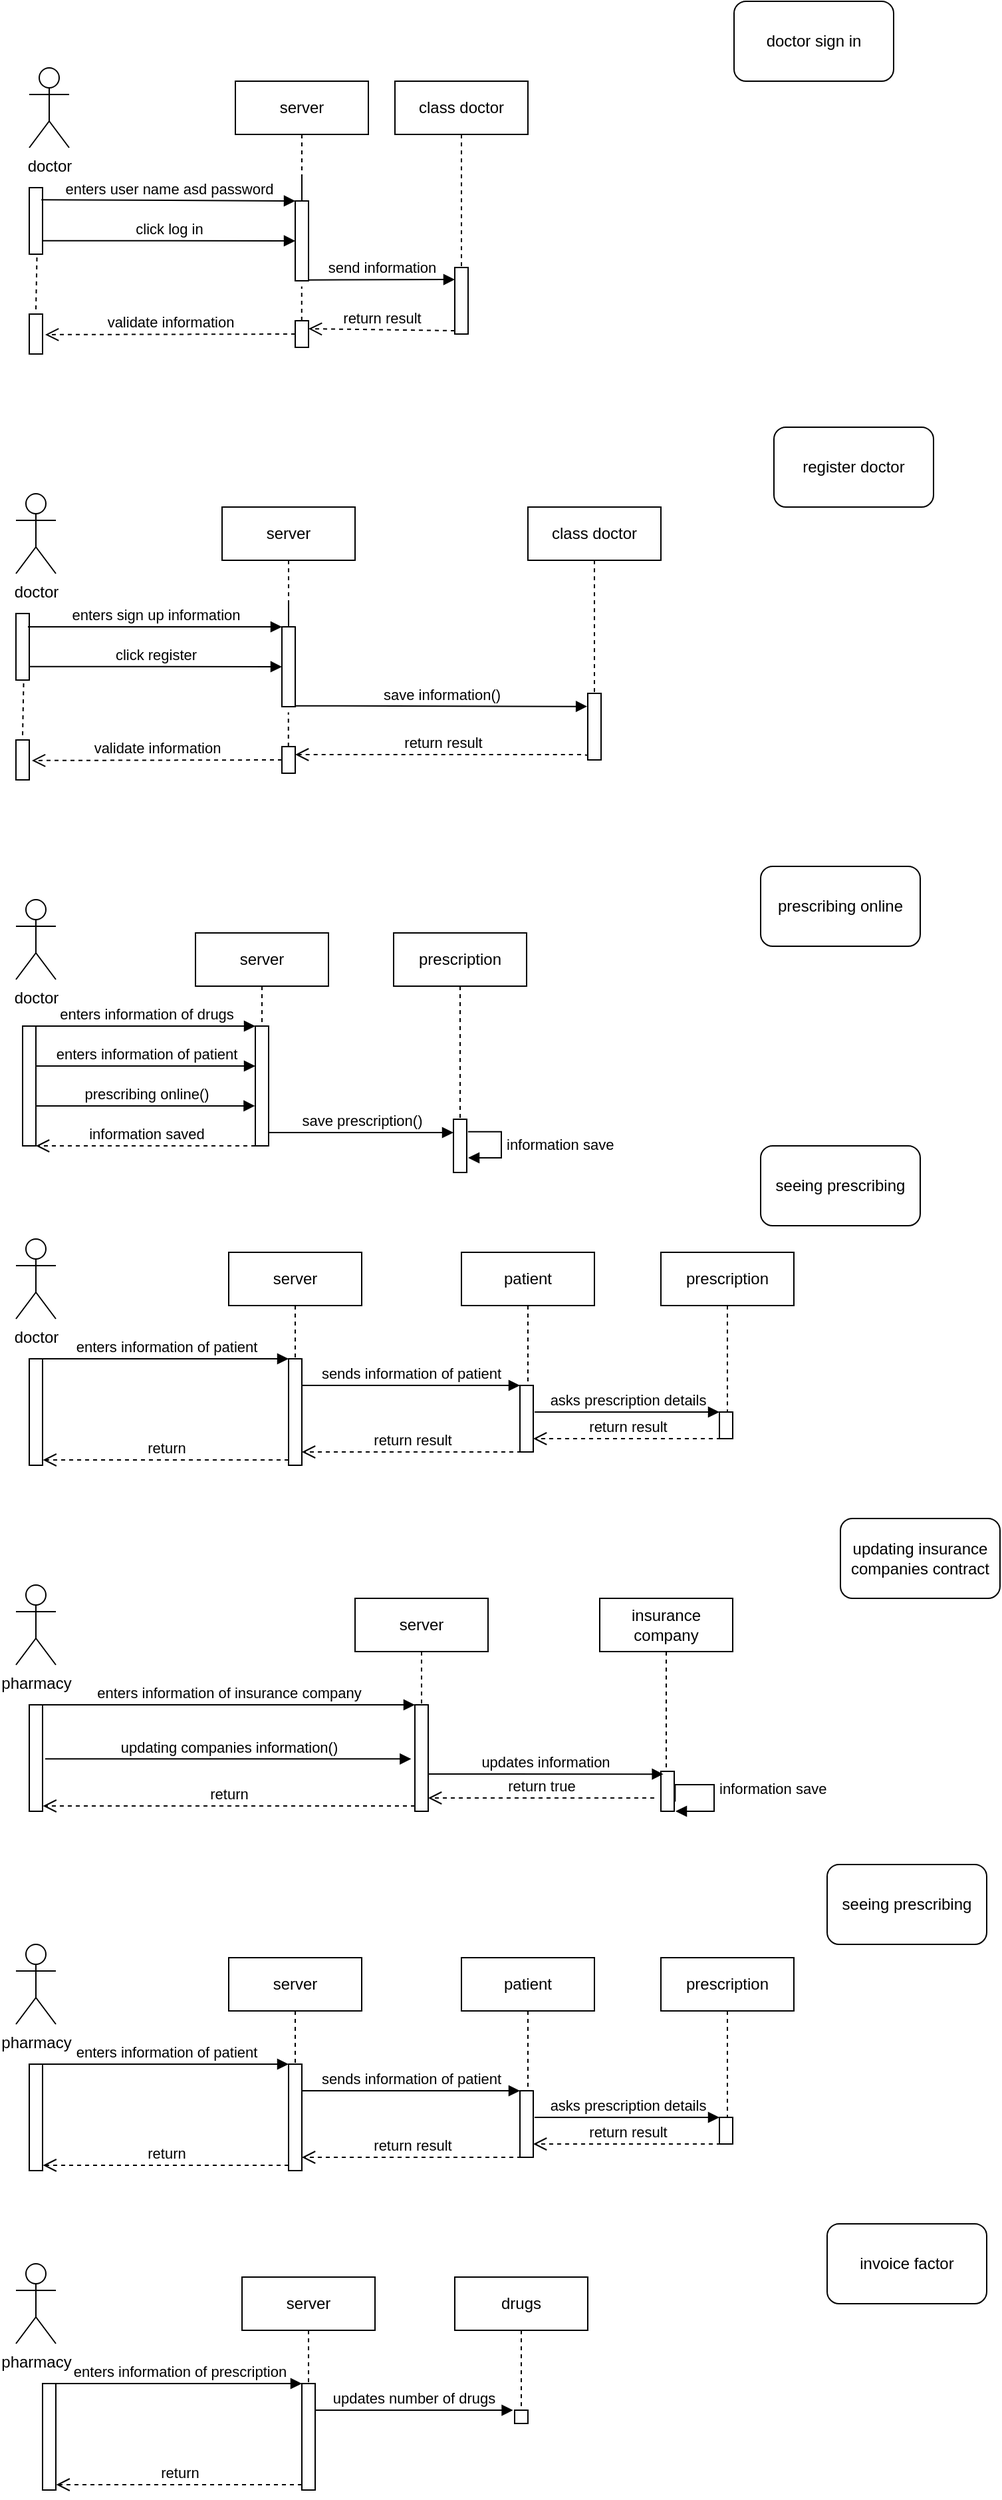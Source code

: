 <mxfile version="12.4.2" type="device" pages="1"><diagram id="AvdZbfUCP2ZjlpHCM8x8" name="Page-1"><mxGraphModel dx="1024" dy="617" grid="1" gridSize="10" guides="1" tooltips="1" connect="1" arrows="1" fold="1" page="1" pageScale="1" pageWidth="850" pageHeight="1400" math="0" shadow="0"><root><mxCell id="0"/><mxCell id="1" parent="0"/><mxCell id="Vhu2_mnyDMOVfJpWi4DZ-44" value="doctor" style="shape=umlActor;verticalLabelPosition=bottom;labelBackgroundColor=#ffffff;verticalAlign=top;html=1;" parent="1" vertex="1"><mxGeometry x="50" y="330" width="30" height="60" as="geometry"/></mxCell><mxCell id="Vhu2_mnyDMOVfJpWi4DZ-53" value="" style="html=1;points=[];perimeter=orthogonalPerimeter;" parent="1" vertex="1"><mxGeometry x="50" y="420" width="10" height="50" as="geometry"/></mxCell><mxCell id="Vhu2_mnyDMOVfJpWi4DZ-54" value="enters user name asd password" style="html=1;verticalAlign=bottom;endArrow=block;exitX=0.911;exitY=0.182;exitDx=0;exitDy=0;exitPerimeter=0;" parent="1" source="Vhu2_mnyDMOVfJpWi4DZ-53" target="Vhu2_mnyDMOVfJpWi4DZ-58" edge="1"><mxGeometry relative="1" as="geometry"><mxPoint x="130" y="420" as="sourcePoint"/><mxPoint x="250" y="427" as="targetPoint"/><Array as="points"/></mxGeometry></mxCell><mxCell id="Vhu2_mnyDMOVfJpWi4DZ-56" value="validate information" style="html=1;verticalAlign=bottom;endArrow=open;dashed=1;endSize=8;entryX=1.2;entryY=0.515;entryDx=0;entryDy=0;entryPerimeter=0;" parent="1" target="Vhu2_mnyDMOVfJpWi4DZ-77" edge="1"><mxGeometry relative="1" as="geometry"><mxPoint x="73" y="529.5" as="targetPoint"/><mxPoint x="250" y="530" as="sourcePoint"/></mxGeometry></mxCell><mxCell id="Vhu2_mnyDMOVfJpWi4DZ-57" value="click log in" style="html=1;verticalAlign=bottom;endArrow=block;exitX=1.178;exitY=0.122;exitDx=0;exitDy=0;exitPerimeter=0;" parent="1" edge="1"><mxGeometry relative="1" as="geometry"><mxPoint x="59.78" y="459.82" as="sourcePoint"/><mxPoint x="250" y="460" as="targetPoint"/><Array as="points"/></mxGeometry></mxCell><mxCell id="Vhu2_mnyDMOVfJpWi4DZ-76" value="" style="edgeStyle=orthogonalEdgeStyle;rounded=0;orthogonalLoop=1;jettySize=auto;html=1;" parent="1" source="Vhu2_mnyDMOVfJpWi4DZ-58" target="Vhu2_mnyDMOVfJpWi4DZ-59" edge="1"><mxGeometry relative="1" as="geometry"/></mxCell><mxCell id="Vhu2_mnyDMOVfJpWi4DZ-58" value="" style="html=1;points=[];perimeter=orthogonalPerimeter;" parent="1" vertex="1"><mxGeometry x="250" y="430" width="10" height="60" as="geometry"/></mxCell><mxCell id="Vhu2_mnyDMOVfJpWi4DZ-59" value="server" style="shape=umlLifeline;perimeter=lifelinePerimeter;whiteSpace=wrap;html=1;container=1;collapsible=0;recursiveResize=0;outlineConnect=0;" parent="1" vertex="1"><mxGeometry x="205" y="340" width="100" height="90" as="geometry"/></mxCell><mxCell id="Vhu2_mnyDMOVfJpWi4DZ-63" value="" style="html=1;points=[];perimeter=orthogonalPerimeter;" parent="1" vertex="1"><mxGeometry x="370" y="480" width="10" height="50" as="geometry"/></mxCell><mxCell id="Vhu2_mnyDMOVfJpWi4DZ-65" value="return result" style="html=1;verticalAlign=bottom;endArrow=open;dashed=1;endSize=8;exitX=0;exitY=0.95;" parent="1" source="Vhu2_mnyDMOVfJpWi4DZ-63" edge="1"><mxGeometry relative="1" as="geometry"><mxPoint x="260" y="526" as="targetPoint"/></mxGeometry></mxCell><mxCell id="Vhu2_mnyDMOVfJpWi4DZ-66" value="" style="endArrow=none;dashed=1;html=1;entryX=0.489;entryY=1.07;entryDx=0;entryDy=0;entryPerimeter=0;" parent="1" source="Vhu2_mnyDMOVfJpWi4DZ-71" target="Vhu2_mnyDMOVfJpWi4DZ-58" edge="1"><mxGeometry width="50" height="50" relative="1" as="geometry"><mxPoint x="255" y="590" as="sourcePoint"/><mxPoint x="280" y="490" as="targetPoint"/></mxGeometry></mxCell><mxCell id="Vhu2_mnyDMOVfJpWi4DZ-67" value="class doctor" style="shape=umlLifeline;perimeter=lifelinePerimeter;whiteSpace=wrap;html=1;container=1;collapsible=0;recursiveResize=0;outlineConnect=0;" parent="1" vertex="1"><mxGeometry x="325" y="340" width="100" height="140" as="geometry"/></mxCell><mxCell id="Vhu2_mnyDMOVfJpWi4DZ-71" value="" style="html=1;points=[];perimeter=orthogonalPerimeter;" parent="1" vertex="1"><mxGeometry x="250" y="520" width="10" height="20" as="geometry"/></mxCell><mxCell id="Vhu2_mnyDMOVfJpWi4DZ-73" value="send information" style="html=1;verticalAlign=bottom;endArrow=block;exitX=1.178;exitY=0.122;exitDx=0;exitDy=0;exitPerimeter=0;" parent="1" edge="1"><mxGeometry relative="1" as="geometry"><mxPoint x="259.78" y="489.32" as="sourcePoint"/><mxPoint x="370" y="489" as="targetPoint"/><Array as="points"/></mxGeometry></mxCell><mxCell id="Vhu2_mnyDMOVfJpWi4DZ-77" value="" style="html=1;points=[];perimeter=orthogonalPerimeter;" parent="1" vertex="1"><mxGeometry x="50" y="515" width="10" height="30" as="geometry"/></mxCell><mxCell id="Vhu2_mnyDMOVfJpWi4DZ-78" value="" style="endArrow=none;dashed=1;html=1;exitX=0.5;exitY=-0.119;exitDx=0;exitDy=0;exitPerimeter=0;entryX=0.578;entryY=1.036;entryDx=0;entryDy=0;entryPerimeter=0;" parent="1" source="Vhu2_mnyDMOVfJpWi4DZ-77" target="Vhu2_mnyDMOVfJpWi4DZ-53" edge="1"><mxGeometry width="50" height="50" relative="1" as="geometry"><mxPoint x="50" y="510" as="sourcePoint"/><mxPoint x="63" y="470" as="targetPoint"/></mxGeometry></mxCell><mxCell id="Vhu2_mnyDMOVfJpWi4DZ-82" value="doctor sign in" style="rounded=1;whiteSpace=wrap;html=1;" parent="1" vertex="1"><mxGeometry x="580" y="280" width="120" height="60" as="geometry"/></mxCell><mxCell id="Vhu2_mnyDMOVfJpWi4DZ-83" value="doctor" style="shape=umlActor;verticalLabelPosition=bottom;labelBackgroundColor=#ffffff;verticalAlign=top;html=1;" parent="1" vertex="1"><mxGeometry x="40" y="650" width="30" height="60" as="geometry"/></mxCell><mxCell id="Vhu2_mnyDMOVfJpWi4DZ-84" value="" style="html=1;points=[];perimeter=orthogonalPerimeter;" parent="1" vertex="1"><mxGeometry x="40" y="740" width="10" height="50" as="geometry"/></mxCell><mxCell id="Vhu2_mnyDMOVfJpWi4DZ-85" value="enters sign up information" style="html=1;verticalAlign=bottom;endArrow=block;" parent="1" target="Vhu2_mnyDMOVfJpWi4DZ-89" edge="1"><mxGeometry relative="1" as="geometry"><mxPoint x="49" y="750" as="sourcePoint"/><mxPoint x="240" y="747" as="targetPoint"/><Array as="points"/></mxGeometry></mxCell><mxCell id="Vhu2_mnyDMOVfJpWi4DZ-86" value="validate information" style="html=1;verticalAlign=bottom;endArrow=open;dashed=1;endSize=8;entryX=1.2;entryY=0.515;entryDx=0;entryDy=0;entryPerimeter=0;" parent="1" target="Vhu2_mnyDMOVfJpWi4DZ-97" edge="1"><mxGeometry relative="1" as="geometry"><mxPoint x="63" y="849.5" as="targetPoint"/><mxPoint x="240" y="850" as="sourcePoint"/></mxGeometry></mxCell><mxCell id="Vhu2_mnyDMOVfJpWi4DZ-87" value="click register" style="html=1;verticalAlign=bottom;endArrow=block;exitX=1.178;exitY=0.122;exitDx=0;exitDy=0;exitPerimeter=0;" parent="1" edge="1"><mxGeometry relative="1" as="geometry"><mxPoint x="49.78" y="779.82" as="sourcePoint"/><mxPoint x="240" y="780" as="targetPoint"/><Array as="points"/></mxGeometry></mxCell><mxCell id="Vhu2_mnyDMOVfJpWi4DZ-88" value="" style="edgeStyle=orthogonalEdgeStyle;rounded=0;orthogonalLoop=1;jettySize=auto;html=1;" parent="1" source="Vhu2_mnyDMOVfJpWi4DZ-89" target="Vhu2_mnyDMOVfJpWi4DZ-90" edge="1"><mxGeometry relative="1" as="geometry"/></mxCell><mxCell id="Vhu2_mnyDMOVfJpWi4DZ-89" value="" style="html=1;points=[];perimeter=orthogonalPerimeter;" parent="1" vertex="1"><mxGeometry x="240" y="750" width="10" height="60" as="geometry"/></mxCell><mxCell id="Vhu2_mnyDMOVfJpWi4DZ-90" value="server" style="shape=umlLifeline;perimeter=lifelinePerimeter;whiteSpace=wrap;html=1;container=1;collapsible=0;recursiveResize=0;outlineConnect=0;" parent="1" vertex="1"><mxGeometry x="195" y="660" width="100" height="90" as="geometry"/></mxCell><mxCell id="Vhu2_mnyDMOVfJpWi4DZ-91" value="" style="html=1;points=[];perimeter=orthogonalPerimeter;" parent="1" vertex="1"><mxGeometry x="470" y="800" width="10" height="50" as="geometry"/></mxCell><mxCell id="Vhu2_mnyDMOVfJpWi4DZ-92" value="return result" style="html=1;verticalAlign=bottom;endArrow=open;dashed=1;endSize=8;exitX=0;exitY=0.95;" parent="1" source="Vhu2_mnyDMOVfJpWi4DZ-91" edge="1"><mxGeometry relative="1" as="geometry"><mxPoint x="250" y="846" as="targetPoint"/><Array as="points"><mxPoint x="470" y="846"/></Array></mxGeometry></mxCell><mxCell id="Vhu2_mnyDMOVfJpWi4DZ-93" value="" style="endArrow=none;dashed=1;html=1;entryX=0.489;entryY=1.07;entryDx=0;entryDy=0;entryPerimeter=0;" parent="1" source="Vhu2_mnyDMOVfJpWi4DZ-95" target="Vhu2_mnyDMOVfJpWi4DZ-89" edge="1"><mxGeometry width="50" height="50" relative="1" as="geometry"><mxPoint x="245" y="910" as="sourcePoint"/><mxPoint x="270" y="810" as="targetPoint"/></mxGeometry></mxCell><mxCell id="Vhu2_mnyDMOVfJpWi4DZ-94" value="class doctor" style="shape=umlLifeline;perimeter=lifelinePerimeter;whiteSpace=wrap;html=1;container=1;collapsible=0;recursiveResize=0;outlineConnect=0;" parent="1" vertex="1"><mxGeometry x="425" y="660" width="100" height="140" as="geometry"/></mxCell><mxCell id="Vhu2_mnyDMOVfJpWi4DZ-95" value="" style="html=1;points=[];perimeter=orthogonalPerimeter;" parent="1" vertex="1"><mxGeometry x="240" y="840" width="10" height="20" as="geometry"/></mxCell><mxCell id="Vhu2_mnyDMOVfJpWi4DZ-96" value="save information()" style="html=1;verticalAlign=bottom;endArrow=block;exitX=1.178;exitY=0.122;exitDx=0;exitDy=0;exitPerimeter=0;entryX=-0.042;entryY=0.197;entryDx=0;entryDy=0;entryPerimeter=0;" parent="1" target="Vhu2_mnyDMOVfJpWi4DZ-91" edge="1"><mxGeometry relative="1" as="geometry"><mxPoint x="249.78" y="809.32" as="sourcePoint"/><mxPoint x="360" y="809" as="targetPoint"/><Array as="points"/></mxGeometry></mxCell><mxCell id="Vhu2_mnyDMOVfJpWi4DZ-97" value="" style="html=1;points=[];perimeter=orthogonalPerimeter;" parent="1" vertex="1"><mxGeometry x="40" y="835" width="10" height="30" as="geometry"/></mxCell><mxCell id="Vhu2_mnyDMOVfJpWi4DZ-98" value="" style="endArrow=none;dashed=1;html=1;exitX=0.5;exitY=-0.119;exitDx=0;exitDy=0;exitPerimeter=0;entryX=0.578;entryY=1.036;entryDx=0;entryDy=0;entryPerimeter=0;" parent="1" source="Vhu2_mnyDMOVfJpWi4DZ-97" target="Vhu2_mnyDMOVfJpWi4DZ-84" edge="1"><mxGeometry width="50" height="50" relative="1" as="geometry"><mxPoint x="40" y="830" as="sourcePoint"/><mxPoint x="53" y="790" as="targetPoint"/></mxGeometry></mxCell><mxCell id="Vhu2_mnyDMOVfJpWi4DZ-99" value="register doctor" style="rounded=1;whiteSpace=wrap;html=1;" parent="1" vertex="1"><mxGeometry x="610" y="600" width="120" height="60" as="geometry"/></mxCell><mxCell id="Vhu2_mnyDMOVfJpWi4DZ-105" value="doctor" style="shape=umlActor;verticalLabelPosition=bottom;labelBackgroundColor=#ffffff;verticalAlign=top;html=1;outlineConnect=0;" parent="1" vertex="1"><mxGeometry x="40" y="1210" width="30" height="60" as="geometry"/></mxCell><mxCell id="Vhu2_mnyDMOVfJpWi4DZ-114" value="" style="html=1;points=[];perimeter=orthogonalPerimeter;" parent="1" vertex="1"><mxGeometry x="45" y="1050" width="10" height="90" as="geometry"/></mxCell><mxCell id="Vhu2_mnyDMOVfJpWi4DZ-115" value="enters information of drugs" style="html=1;verticalAlign=bottom;endArrow=block;" parent="1" source="Vhu2_mnyDMOVfJpWi4DZ-114" edge="1"><mxGeometry relative="1" as="geometry"><mxPoint x="115" y="1040" as="sourcePoint"/><mxPoint x="220" y="1050" as="targetPoint"/><Array as="points"><mxPoint x="120" y="1050"/></Array></mxGeometry></mxCell><mxCell id="Vhu2_mnyDMOVfJpWi4DZ-117" value="enters information of patient" style="html=1;verticalAlign=bottom;endArrow=block;" parent="1" source="Vhu2_mnyDMOVfJpWi4DZ-114" edge="1"><mxGeometry relative="1" as="geometry"><mxPoint x="55" y="1069.5" as="sourcePoint"/><mxPoint x="220" y="1080" as="targetPoint"/><Array as="points"/></mxGeometry></mxCell><mxCell id="Vhu2_mnyDMOVfJpWi4DZ-118" value="" style="html=1;points=[];perimeter=orthogonalPerimeter;" parent="1" vertex="1"><mxGeometry x="220" y="1050" width="10" height="90" as="geometry"/></mxCell><mxCell id="Vhu2_mnyDMOVfJpWi4DZ-119" value="prescribing online()" style="html=1;verticalAlign=bottom;endArrow=block;entryX=-0.028;entryY=0.666;entryDx=0;entryDy=0;entryPerimeter=0;" parent="1" source="Vhu2_mnyDMOVfJpWi4DZ-114" target="Vhu2_mnyDMOVfJpWi4DZ-118" edge="1"><mxGeometry relative="1" as="geometry"><mxPoint x="54.81" y="1100.1" as="sourcePoint"/><mxPoint x="220" y="1100.5" as="targetPoint"/><Array as="points"/></mxGeometry></mxCell><mxCell id="Vhu2_mnyDMOVfJpWi4DZ-120" value="server" style="shape=umlLifeline;perimeter=lifelinePerimeter;whiteSpace=wrap;html=1;container=1;collapsible=0;recursiveResize=0;outlineConnect=0;" parent="1" vertex="1"><mxGeometry x="175" y="980" width="100" height="70" as="geometry"/></mxCell><mxCell id="Vhu2_mnyDMOVfJpWi4DZ-132" value="prescribing online" style="rounded=1;whiteSpace=wrap;html=1;" parent="1" vertex="1"><mxGeometry x="600" y="930" width="120" height="60" as="geometry"/></mxCell><mxCell id="Vhu2_mnyDMOVfJpWi4DZ-135" value="information saved" style="html=1;verticalAlign=bottom;endArrow=open;dashed=1;endSize=8;exitX=0;exitY=1;exitDx=0;exitDy=0;exitPerimeter=0;" parent="1" source="Vhu2_mnyDMOVfJpWi4DZ-118" edge="1"><mxGeometry relative="1" as="geometry"><mxPoint x="55" y="1140" as="targetPoint"/><mxPoint x="217" y="1135" as="sourcePoint"/></mxGeometry></mxCell><mxCell id="Vhu2_mnyDMOVfJpWi4DZ-136" value="prescription" style="shape=umlLifeline;perimeter=lifelinePerimeter;whiteSpace=wrap;html=1;container=1;collapsible=0;recursiveResize=0;outlineConnect=0;" parent="1" vertex="1"><mxGeometry x="324" y="980" width="100" height="140" as="geometry"/></mxCell><mxCell id="Vhu2_mnyDMOVfJpWi4DZ-137" value="" style="html=1;points=[];perimeter=orthogonalPerimeter;" parent="1" vertex="1"><mxGeometry x="369" y="1120" width="10" height="40" as="geometry"/></mxCell><mxCell id="Vhu2_mnyDMOVfJpWi4DZ-138" value="save prescription()" style="html=1;verticalAlign=bottom;endArrow=block;" parent="1" source="Vhu2_mnyDMOVfJpWi4DZ-118" target="Vhu2_mnyDMOVfJpWi4DZ-137" edge="1"><mxGeometry width="80" relative="1" as="geometry"><mxPoint x="230" y="1050" as="sourcePoint"/><mxPoint x="310" y="1050" as="targetPoint"/><Array as="points"><mxPoint x="320" y="1130"/></Array></mxGeometry></mxCell><mxCell id="Vhu2_mnyDMOVfJpWi4DZ-144" value="information save" style="edgeStyle=orthogonalEdgeStyle;html=1;align=left;spacingLeft=2;endArrow=block;rounded=0;" parent="1" edge="1"><mxGeometry relative="1" as="geometry"><mxPoint x="379.931" y="1129.431" as="sourcePoint"/><Array as="points"><mxPoint x="405" y="1129"/><mxPoint x="405" y="1149"/></Array><mxPoint x="380" y="1149" as="targetPoint"/></mxGeometry></mxCell><mxCell id="Vhu2_mnyDMOVfJpWi4DZ-145" value="doctor" style="shape=umlActor;verticalLabelPosition=bottom;labelBackgroundColor=#ffffff;verticalAlign=top;html=1;outlineConnect=0;" parent="1" vertex="1"><mxGeometry x="40" y="955" width="30" height="60" as="geometry"/></mxCell><mxCell id="Vhu2_mnyDMOVfJpWi4DZ-146" value="" style="html=1;points=[];perimeter=orthogonalPerimeter;" parent="1" vertex="1"><mxGeometry x="50" y="1300" width="10" height="80" as="geometry"/></mxCell><mxCell id="Vhu2_mnyDMOVfJpWi4DZ-148" value="" style="html=1;points=[];perimeter=orthogonalPerimeter;" parent="1" vertex="1"><mxGeometry x="245" y="1300" width="10" height="80" as="geometry"/></mxCell><mxCell id="Vhu2_mnyDMOVfJpWi4DZ-149" value="enters information of patient" style="html=1;verticalAlign=bottom;endArrow=block;entryX=0;entryY=0;" parent="1" target="Vhu2_mnyDMOVfJpWi4DZ-148" edge="1"><mxGeometry relative="1" as="geometry"><mxPoint x="60" y="1300" as="sourcePoint"/></mxGeometry></mxCell><mxCell id="Vhu2_mnyDMOVfJpWi4DZ-150" value="return" style="html=1;verticalAlign=bottom;endArrow=open;dashed=1;endSize=8;exitX=0;exitY=0.95;entryX=1.03;entryY=0.95;entryDx=0;entryDy=0;entryPerimeter=0;" parent="1" source="Vhu2_mnyDMOVfJpWi4DZ-148" target="Vhu2_mnyDMOVfJpWi4DZ-146" edge="1"><mxGeometry relative="1" as="geometry"><mxPoint x="63" y="1374" as="targetPoint"/></mxGeometry></mxCell><mxCell id="Vhu2_mnyDMOVfJpWi4DZ-154" value="server" style="shape=umlLifeline;perimeter=lifelinePerimeter;whiteSpace=wrap;html=1;container=1;collapsible=0;recursiveResize=0;outlineConnect=0;" parent="1" vertex="1"><mxGeometry x="200" y="1220" width="100" height="80" as="geometry"/></mxCell><mxCell id="Vhu2_mnyDMOVfJpWi4DZ-157" value="" style="html=1;points=[];perimeter=orthogonalPerimeter;" parent="1" vertex="1"><mxGeometry x="419" y="1320" width="10" height="50" as="geometry"/></mxCell><mxCell id="Vhu2_mnyDMOVfJpWi4DZ-159" value="patient" style="shape=umlLifeline;perimeter=lifelinePerimeter;whiteSpace=wrap;html=1;container=1;collapsible=0;recursiveResize=0;outlineConnect=0;" parent="1" vertex="1"><mxGeometry x="375" y="1220" width="100" height="100" as="geometry"/></mxCell><mxCell id="Vhu2_mnyDMOVfJpWi4DZ-160" value="sends information of patient" style="html=1;verticalAlign=bottom;endArrow=block;" parent="1" target="Vhu2_mnyDMOVfJpWi4DZ-157" edge="1"><mxGeometry relative="1" as="geometry"><mxPoint x="255" y="1320" as="sourcePoint"/><mxPoint x="380" y="1320" as="targetPoint"/></mxGeometry></mxCell><mxCell id="Vhu2_mnyDMOVfJpWi4DZ-161" value="return result" style="html=1;verticalAlign=bottom;endArrow=open;dashed=1;endSize=8;" parent="1" edge="1"><mxGeometry relative="1" as="geometry"><mxPoint x="255" y="1370.0" as="targetPoint"/><mxPoint x="420" y="1370" as="sourcePoint"/><Array as="points"><mxPoint x="340" y="1370"/></Array></mxGeometry></mxCell><mxCell id="Vhu2_mnyDMOVfJpWi4DZ-162" value="" style="html=1;points=[];perimeter=orthogonalPerimeter;" parent="1" vertex="1"><mxGeometry x="569" y="1340" width="10" height="20" as="geometry"/></mxCell><mxCell id="Vhu2_mnyDMOVfJpWi4DZ-163" value="prescription" style="shape=umlLifeline;perimeter=lifelinePerimeter;whiteSpace=wrap;html=1;container=1;collapsible=0;recursiveResize=0;outlineConnect=0;" parent="1" vertex="1"><mxGeometry x="525" y="1220" width="100" height="120" as="geometry"/></mxCell><mxCell id="Vhu2_mnyDMOVfJpWi4DZ-164" value="asks prescription details" style="html=1;verticalAlign=bottom;endArrow=block;" parent="1" edge="1"><mxGeometry relative="1" as="geometry"><mxPoint x="430" y="1340" as="sourcePoint"/><mxPoint x="569" y="1340" as="targetPoint"/></mxGeometry></mxCell><mxCell id="Vhu2_mnyDMOVfJpWi4DZ-165" value="return result" style="html=1;verticalAlign=bottom;endArrow=open;dashed=1;endSize=8;" parent="1" edge="1"><mxGeometry relative="1" as="geometry"><mxPoint x="429" y="1360.0" as="targetPoint"/><mxPoint x="570" y="1360" as="sourcePoint"/><Array as="points"><mxPoint x="514" y="1360"/></Array></mxGeometry></mxCell><mxCell id="Vhu2_mnyDMOVfJpWi4DZ-166" value="seeing prescribing" style="rounded=1;whiteSpace=wrap;html=1;" parent="1" vertex="1"><mxGeometry x="600" y="1140" width="120" height="60" as="geometry"/></mxCell><mxCell id="NlFRG6Y2oP9kwQoFBDrB-1" value="pharmacy" style="shape=umlActor;verticalLabelPosition=bottom;labelBackgroundColor=#ffffff;verticalAlign=top;html=1;outlineConnect=0;" parent="1" vertex="1"><mxGeometry x="40" y="1470" width="30" height="60" as="geometry"/></mxCell><mxCell id="NlFRG6Y2oP9kwQoFBDrB-6" value="" style="html=1;points=[];perimeter=orthogonalPerimeter;" parent="1" vertex="1"><mxGeometry x="50" y="1560" width="10" height="80" as="geometry"/></mxCell><mxCell id="NlFRG6Y2oP9kwQoFBDrB-7" value="" style="html=1;points=[];perimeter=orthogonalPerimeter;" parent="1" vertex="1"><mxGeometry x="340" y="1560" width="10" height="80" as="geometry"/></mxCell><mxCell id="NlFRG6Y2oP9kwQoFBDrB-8" value="enters information of insurance company" style="html=1;verticalAlign=bottom;endArrow=block;entryX=0;entryY=0;" parent="1" target="NlFRG6Y2oP9kwQoFBDrB-7" edge="1"><mxGeometry relative="1" as="geometry"><mxPoint x="60" y="1560" as="sourcePoint"/></mxGeometry></mxCell><mxCell id="NlFRG6Y2oP9kwQoFBDrB-9" value="return" style="html=1;verticalAlign=bottom;endArrow=open;dashed=1;endSize=8;exitX=0;exitY=0.95;entryX=1.03;entryY=0.95;entryDx=0;entryDy=0;entryPerimeter=0;" parent="1" source="NlFRG6Y2oP9kwQoFBDrB-7" target="NlFRG6Y2oP9kwQoFBDrB-6" edge="1"><mxGeometry relative="1" as="geometry"><mxPoint x="63" y="1634" as="targetPoint"/></mxGeometry></mxCell><mxCell id="NlFRG6Y2oP9kwQoFBDrB-11" value="server" style="shape=umlLifeline;perimeter=lifelinePerimeter;whiteSpace=wrap;html=1;container=1;collapsible=0;recursiveResize=0;outlineConnect=0;" parent="1" vertex="1"><mxGeometry x="295" y="1480" width="100" height="80" as="geometry"/></mxCell><mxCell id="NlFRG6Y2oP9kwQoFBDrB-12" value="insurance company" style="shape=umlLifeline;perimeter=lifelinePerimeter;whiteSpace=wrap;html=1;container=1;collapsible=0;recursiveResize=0;outlineConnect=0;" parent="1" vertex="1"><mxGeometry x="479" y="1480" width="100" height="160" as="geometry"/></mxCell><mxCell id="NlFRG6Y2oP9kwQoFBDrB-14" value="" style="html=1;points=[];perimeter=orthogonalPerimeter;" parent="NlFRG6Y2oP9kwQoFBDrB-12" vertex="1"><mxGeometry x="46" y="130" width="10" height="30" as="geometry"/></mxCell><mxCell id="NlFRG6Y2oP9kwQoFBDrB-13" value="updating companies information()" style="html=1;verticalAlign=bottom;endArrow=block;entryX=-0.28;entryY=0.508;entryDx=0;entryDy=0;entryPerimeter=0;exitX=1.2;exitY=0.508;exitDx=0;exitDy=0;exitPerimeter=0;" parent="1" source="NlFRG6Y2oP9kwQoFBDrB-6" target="NlFRG6Y2oP9kwQoFBDrB-7" edge="1"><mxGeometry relative="1" as="geometry"><mxPoint x="70" y="1570" as="sourcePoint"/><mxPoint x="350" y="1570" as="targetPoint"/></mxGeometry></mxCell><mxCell id="NlFRG6Y2oP9kwQoFBDrB-19" value="information save" style="edgeStyle=orthogonalEdgeStyle;html=1;align=left;spacingLeft=2;endArrow=block;rounded=0;exitX=1.067;exitY=0.757;exitDx=0;exitDy=0;exitPerimeter=0;" parent="1" source="NlFRG6Y2oP9kwQoFBDrB-14" edge="1"><mxGeometry relative="1" as="geometry"><mxPoint x="540.003" y="1620.003" as="sourcePoint"/><Array as="points"><mxPoint x="565" y="1620"/><mxPoint x="565" y="1640"/></Array><mxPoint x="536" y="1640" as="targetPoint"/></mxGeometry></mxCell><mxCell id="NlFRG6Y2oP9kwQoFBDrB-20" value="return true" style="html=1;verticalAlign=bottom;endArrow=open;dashed=1;endSize=8;" parent="1" edge="1"><mxGeometry relative="1" as="geometry"><mxPoint x="520" y="1630" as="sourcePoint"/><mxPoint x="350" y="1630" as="targetPoint"/></mxGeometry></mxCell><mxCell id="NlFRG6Y2oP9kwQoFBDrB-35" value="pharmacy" style="shape=umlActor;verticalLabelPosition=bottom;labelBackgroundColor=#ffffff;verticalAlign=top;html=1;outlineConnect=0;" parent="1" vertex="1"><mxGeometry x="40" y="1740" width="30" height="60" as="geometry"/></mxCell><mxCell id="NlFRG6Y2oP9kwQoFBDrB-36" value="" style="html=1;points=[];perimeter=orthogonalPerimeter;" parent="1" vertex="1"><mxGeometry x="50" y="1830" width="10" height="80" as="geometry"/></mxCell><mxCell id="NlFRG6Y2oP9kwQoFBDrB-37" value="" style="html=1;points=[];perimeter=orthogonalPerimeter;" parent="1" vertex="1"><mxGeometry x="245" y="1830" width="10" height="80" as="geometry"/></mxCell><mxCell id="NlFRG6Y2oP9kwQoFBDrB-38" value="enters information of patient" style="html=1;verticalAlign=bottom;endArrow=block;entryX=0;entryY=0;" parent="1" target="NlFRG6Y2oP9kwQoFBDrB-37" edge="1"><mxGeometry relative="1" as="geometry"><mxPoint x="60" y="1830.0" as="sourcePoint"/></mxGeometry></mxCell><mxCell id="NlFRG6Y2oP9kwQoFBDrB-39" value="return" style="html=1;verticalAlign=bottom;endArrow=open;dashed=1;endSize=8;exitX=0;exitY=0.95;entryX=1.03;entryY=0.95;entryDx=0;entryDy=0;entryPerimeter=0;" parent="1" source="NlFRG6Y2oP9kwQoFBDrB-37" target="NlFRG6Y2oP9kwQoFBDrB-36" edge="1"><mxGeometry relative="1" as="geometry"><mxPoint x="63" y="1904" as="targetPoint"/></mxGeometry></mxCell><mxCell id="NlFRG6Y2oP9kwQoFBDrB-40" value="server" style="shape=umlLifeline;perimeter=lifelinePerimeter;whiteSpace=wrap;html=1;container=1;collapsible=0;recursiveResize=0;outlineConnect=0;" parent="1" vertex="1"><mxGeometry x="200" y="1750" width="100" height="80" as="geometry"/></mxCell><mxCell id="NlFRG6Y2oP9kwQoFBDrB-41" value="" style="html=1;points=[];perimeter=orthogonalPerimeter;" parent="1" vertex="1"><mxGeometry x="419" y="1850" width="10" height="50" as="geometry"/></mxCell><mxCell id="NlFRG6Y2oP9kwQoFBDrB-42" value="patient" style="shape=umlLifeline;perimeter=lifelinePerimeter;whiteSpace=wrap;html=1;container=1;collapsible=0;recursiveResize=0;outlineConnect=0;" parent="1" vertex="1"><mxGeometry x="375" y="1750" width="100" height="100" as="geometry"/></mxCell><mxCell id="NlFRG6Y2oP9kwQoFBDrB-43" value="sends information of patient" style="html=1;verticalAlign=bottom;endArrow=block;" parent="1" target="NlFRG6Y2oP9kwQoFBDrB-41" edge="1"><mxGeometry relative="1" as="geometry"><mxPoint x="255" y="1850.0" as="sourcePoint"/><mxPoint x="380" y="1850" as="targetPoint"/></mxGeometry></mxCell><mxCell id="NlFRG6Y2oP9kwQoFBDrB-44" value="return result" style="html=1;verticalAlign=bottom;endArrow=open;dashed=1;endSize=8;" parent="1" edge="1"><mxGeometry relative="1" as="geometry"><mxPoint x="255" y="1900.0" as="targetPoint"/><mxPoint x="420" y="1900.0" as="sourcePoint"/><Array as="points"><mxPoint x="340" y="1900"/></Array></mxGeometry></mxCell><mxCell id="NlFRG6Y2oP9kwQoFBDrB-45" value="" style="html=1;points=[];perimeter=orthogonalPerimeter;" parent="1" vertex="1"><mxGeometry x="569" y="1870" width="10" height="20" as="geometry"/></mxCell><mxCell id="NlFRG6Y2oP9kwQoFBDrB-46" value="prescription" style="shape=umlLifeline;perimeter=lifelinePerimeter;whiteSpace=wrap;html=1;container=1;collapsible=0;recursiveResize=0;outlineConnect=0;" parent="1" vertex="1"><mxGeometry x="525" y="1750" width="100" height="120" as="geometry"/></mxCell><mxCell id="NlFRG6Y2oP9kwQoFBDrB-47" value="asks prescription details" style="html=1;verticalAlign=bottom;endArrow=block;" parent="1" edge="1"><mxGeometry relative="1" as="geometry"><mxPoint x="430" y="1870.0" as="sourcePoint"/><mxPoint x="569" y="1870.0" as="targetPoint"/></mxGeometry></mxCell><mxCell id="NlFRG6Y2oP9kwQoFBDrB-48" value="return result" style="html=1;verticalAlign=bottom;endArrow=open;dashed=1;endSize=8;" parent="1" edge="1"><mxGeometry relative="1" as="geometry"><mxPoint x="429" y="1890.0" as="targetPoint"/><mxPoint x="570" y="1890.0" as="sourcePoint"/><Array as="points"><mxPoint x="514" y="1890"/></Array></mxGeometry></mxCell><mxCell id="NlFRG6Y2oP9kwQoFBDrB-50" value="pharmacy" style="shape=umlActor;verticalLabelPosition=bottom;labelBackgroundColor=#ffffff;verticalAlign=top;html=1;" parent="1" vertex="1"><mxGeometry x="40" y="1980" width="30" height="60" as="geometry"/></mxCell><mxCell id="NlFRG6Y2oP9kwQoFBDrB-51" value="updates information" style="html=1;verticalAlign=bottom;endArrow=block;entryX=0.183;entryY=0.651;entryDx=0;entryDy=0;entryPerimeter=0;" parent="1" edge="1"><mxGeometry relative="1" as="geometry"><mxPoint x="350" y="1612" as="sourcePoint"/><mxPoint x="526.83" y="1612.08" as="targetPoint"/></mxGeometry></mxCell><mxCell id="NlFRG6Y2oP9kwQoFBDrB-52" value="" style="html=1;points=[];perimeter=orthogonalPerimeter;" parent="1" vertex="1"><mxGeometry x="255" y="2070" width="10" height="80" as="geometry"/></mxCell><mxCell id="NlFRG6Y2oP9kwQoFBDrB-53" value="enters information of prescription" style="html=1;verticalAlign=bottom;endArrow=block;entryX=0;entryY=0;" parent="1" target="NlFRG6Y2oP9kwQoFBDrB-52" edge="1"><mxGeometry relative="1" as="geometry"><mxPoint x="70" y="2070" as="sourcePoint"/></mxGeometry></mxCell><mxCell id="NlFRG6Y2oP9kwQoFBDrB-54" value="return" style="html=1;verticalAlign=bottom;endArrow=open;dashed=1;endSize=8;exitX=0;exitY=0.95;entryX=1.03;entryY=0.95;entryDx=0;entryDy=0;entryPerimeter=0;" parent="1" source="NlFRG6Y2oP9kwQoFBDrB-52" edge="1"><mxGeometry relative="1" as="geometry"><mxPoint x="70.3" y="2146" as="targetPoint"/></mxGeometry></mxCell><mxCell id="NlFRG6Y2oP9kwQoFBDrB-55" value="" style="html=1;points=[];perimeter=orthogonalPerimeter;" parent="1" vertex="1"><mxGeometry x="60" y="2070" width="10" height="80" as="geometry"/></mxCell><mxCell id="NlFRG6Y2oP9kwQoFBDrB-57" value="server" style="shape=umlLifeline;perimeter=lifelinePerimeter;whiteSpace=wrap;html=1;container=1;collapsible=0;recursiveResize=0;outlineConnect=0;" parent="1" vertex="1"><mxGeometry x="210" y="1990" width="100" height="80" as="geometry"/></mxCell><mxCell id="NlFRG6Y2oP9kwQoFBDrB-58" value="drugs" style="shape=umlLifeline;perimeter=lifelinePerimeter;whiteSpace=wrap;html=1;container=1;collapsible=0;recursiveResize=0;outlineConnect=0;" parent="1" vertex="1"><mxGeometry x="370" y="1990" width="100" height="100" as="geometry"/></mxCell><mxCell id="NlFRG6Y2oP9kwQoFBDrB-59" value="" style="html=1;points=[];perimeter=orthogonalPerimeter;" parent="1" vertex="1"><mxGeometry x="415" y="2090" width="10" height="10" as="geometry"/></mxCell><mxCell id="NlFRG6Y2oP9kwQoFBDrB-61" value="updates number of drugs" style="html=1;verticalAlign=bottom;endArrow=block;entryX=-0.123;entryY=0.006;entryDx=0;entryDy=0;entryPerimeter=0;" parent="1" target="NlFRG6Y2oP9kwQoFBDrB-59" edge="1"><mxGeometry relative="1" as="geometry"><mxPoint x="265" y="2090" as="sourcePoint"/><mxPoint x="410.0" y="2090" as="targetPoint"/></mxGeometry></mxCell><mxCell id="P11sqOjLKLud0FMUPP3J-1" value="seeing prescribing" style="rounded=1;whiteSpace=wrap;html=1;" vertex="1" parent="1"><mxGeometry x="650" y="1680" width="120" height="60" as="geometry"/></mxCell><mxCell id="P11sqOjLKLud0FMUPP3J-2" value="updating insurance companies contract" style="rounded=1;whiteSpace=wrap;html=1;" vertex="1" parent="1"><mxGeometry x="660" y="1420" width="120" height="60" as="geometry"/></mxCell><mxCell id="P11sqOjLKLud0FMUPP3J-3" value="invoice factor" style="rounded=1;whiteSpace=wrap;html=1;" vertex="1" parent="1"><mxGeometry x="650" y="1950" width="120" height="60" as="geometry"/></mxCell></root></mxGraphModel></diagram></mxfile>